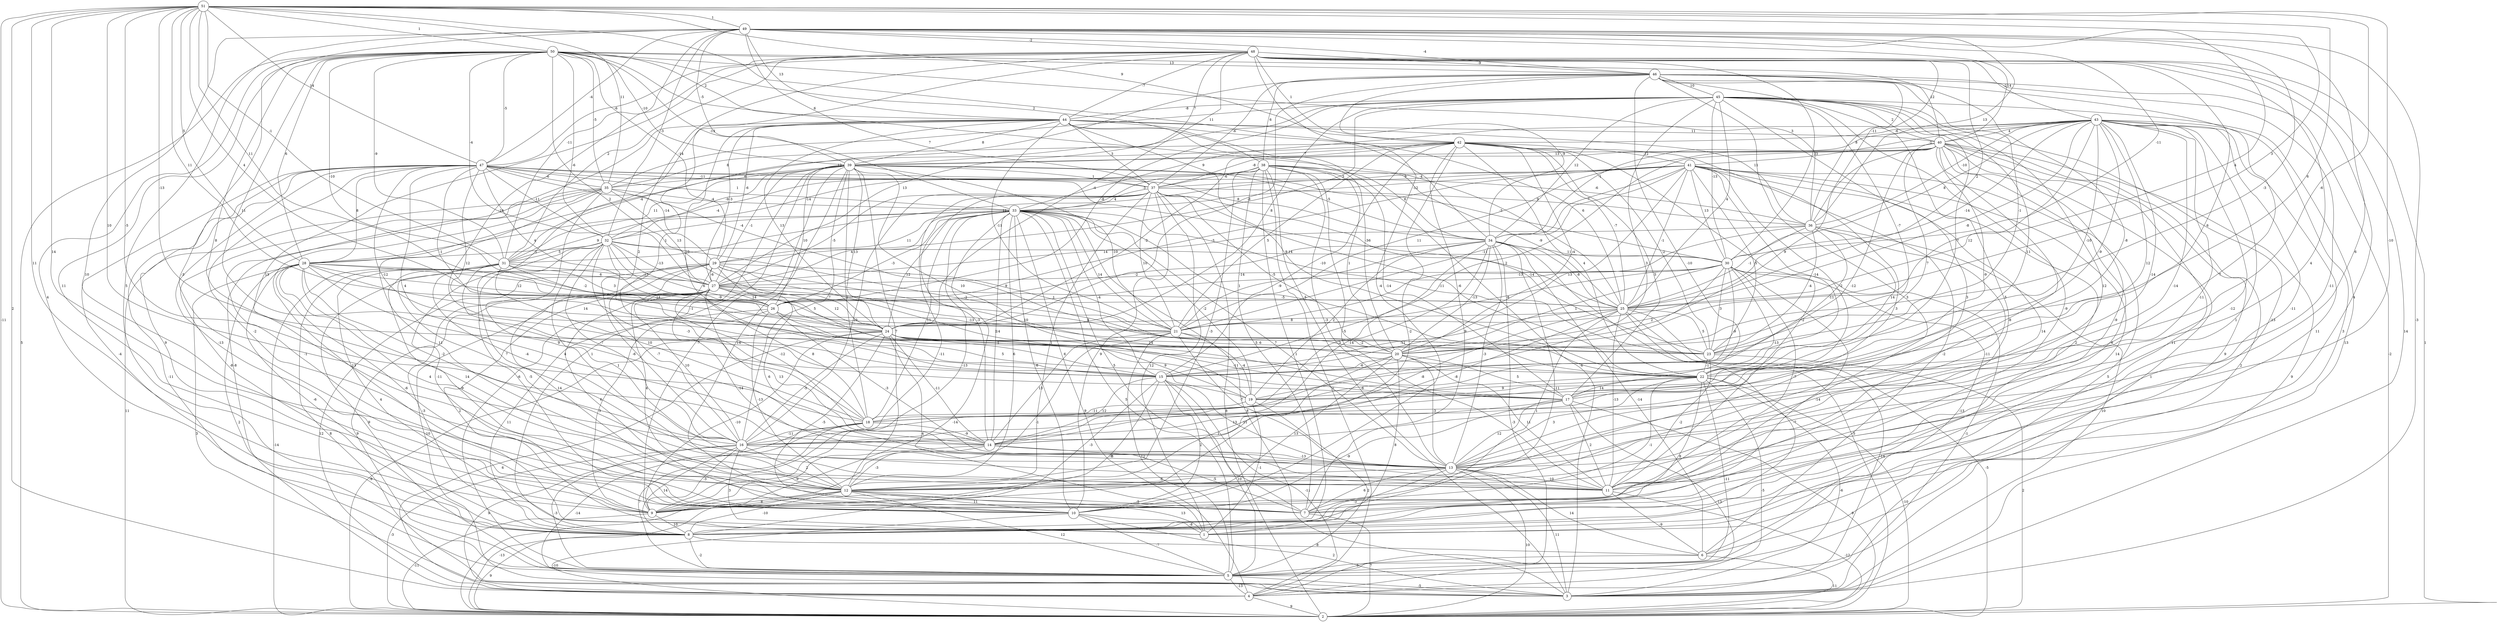 graph { 
	 fontname="Helvetica,Arial,sans-serif" 
	 node [shape = circle]; 
	 51 -- 2 [label = "-11"];
	 51 -- 4 [label = "2"];
	 51 -- 9 [label = "11"];
	 51 -- 12 [label = "14"];
	 51 -- 13 [label = "-10"];
	 51 -- 14 [label = "-5"];
	 51 -- 15 [label = "-13"];
	 51 -- 16 [label = "10"];
	 51 -- 20 [label = "6"];
	 51 -- 21 [label = "4"];
	 51 -- 22 [label = "-6"];
	 51 -- 24 [label = "11"];
	 51 -- 25 [label = "3"];
	 51 -- 26 [label = "11"];
	 51 -- 28 [label = "5"];
	 51 -- 31 [label = "-1"];
	 51 -- 34 [label = "11"];
	 51 -- 35 [label = "11"];
	 51 -- 42 [label = "9"];
	 51 -- 47 [label = "14"];
	 51 -- 49 [label = "1"];
	 51 -- 50 [label = "1"];
	 50 -- 2 [label = "5"];
	 50 -- 8 [label = "4"];
	 50 -- 9 [label = "11"];
	 50 -- 15 [label = "11"];
	 50 -- 18 [label = "8"];
	 50 -- 23 [label = "2"];
	 50 -- 25 [label = "-4"];
	 50 -- 26 [label = "-10"];
	 50 -- 27 [label = "-6"];
	 50 -- 28 [label = "6"];
	 50 -- 29 [label = "-14"];
	 50 -- 31 [label = "-9"];
	 50 -- 32 [label = "-4"];
	 50 -- 33 [label = "-13"];
	 50 -- 35 [label = "-5"];
	 50 -- 36 [label = "3"];
	 50 -- 38 [label = "2"];
	 50 -- 39 [label = "-10"];
	 50 -- 40 [label = "12"];
	 50 -- 44 [label = "2"];
	 50 -- 46 [label = "13"];
	 50 -- 47 [label = "-5"];
	 49 -- 3 [label = "-3"];
	 49 -- 8 [label = "5"];
	 49 -- 9 [label = "10"];
	 49 -- 10 [label = "-3"];
	 49 -- 13 [label = "6"];
	 49 -- 20 [label = "-3"];
	 49 -- 25 [label = "4"];
	 49 -- 30 [label = "-11"];
	 49 -- 31 [label = "-11"];
	 49 -- 32 [label = "-3"];
	 49 -- 36 [label = "13"];
	 49 -- 37 [label = "6"];
	 49 -- 39 [label = "-5"];
	 49 -- 40 [label = "14"];
	 49 -- 44 [label = "13"];
	 49 -- 46 [label = "-4"];
	 49 -- 47 [label = "-4"];
	 49 -- 48 [label = "-2"];
	 48 -- 2 [label = "1"];
	 48 -- 3 [label = "14"];
	 48 -- 8 [label = "4"];
	 48 -- 10 [label = "-4"];
	 48 -- 12 [label = "13"];
	 48 -- 13 [label = "4"];
	 48 -- 15 [label = "-10"];
	 48 -- 16 [label = "2"];
	 48 -- 18 [label = "1"];
	 48 -- 19 [label = "6"];
	 48 -- 24 [label = "-4"];
	 48 -- 25 [label = "2"];
	 48 -- 30 [label = "-13"];
	 48 -- 31 [label = "2"];
	 48 -- 36 [label = "-11"];
	 48 -- 39 [label = "7"];
	 48 -- 42 [label = "1"];
	 48 -- 43 [label = "-2"];
	 48 -- 44 [label = "-7"];
	 48 -- 46 [label = "-9"];
	 48 -- 47 [label = "-6"];
	 47 -- 5 [label = "-11"];
	 47 -- 8 [label = "-4"];
	 47 -- 9 [label = "9"];
	 47 -- 10 [label = "-13"];
	 47 -- 12 [label = "-2"];
	 47 -- 15 [label = "-12"];
	 47 -- 17 [label = "4"];
	 47 -- 20 [label = "12"];
	 47 -- 24 [label = "-1"];
	 47 -- 25 [label = "-6"];
	 47 -- 26 [label = "4"];
	 47 -- 28 [label = "8"];
	 47 -- 29 [label = "-14"];
	 47 -- 32 [label = "-11"];
	 47 -- 33 [label = "1"];
	 47 -- 34 [label = "8"];
	 47 -- 35 [label = "-6"];
	 47 -- 36 [label = "-6"];
	 47 -- 37 [label = "-11"];
	 46 -- 2 [label = "-2"];
	 46 -- 7 [label = "3"];
	 46 -- 9 [label = "5"];
	 46 -- 11 [label = "-11"];
	 46 -- 13 [label = "7"];
	 46 -- 14 [label = "-10"];
	 46 -- 17 [label = "-8"];
	 46 -- 23 [label = "-1"];
	 46 -- 24 [label = "-8"];
	 46 -- 28 [label = "12"];
	 46 -- 34 [label = "-9"];
	 46 -- 36 [label = "8"];
	 46 -- 37 [label = "-6"];
	 46 -- 38 [label = "6"];
	 46 -- 45 [label = "10"];
	 45 -- 1 [label = "-13"];
	 45 -- 5 [label = "13"];
	 45 -- 7 [label = "-9"];
	 45 -- 12 [label = "3"];
	 45 -- 13 [label = "12"];
	 45 -- 17 [label = "11"];
	 45 -- 18 [label = "3"];
	 45 -- 22 [label = "-7"];
	 45 -- 23 [label = "-7"];
	 45 -- 24 [label = "8"];
	 45 -- 25 [label = "4"];
	 45 -- 26 [label = "-8"];
	 45 -- 27 [label = "13"];
	 45 -- 29 [label = "3"];
	 45 -- 30 [label = "-13"];
	 45 -- 34 [label = "12"];
	 45 -- 35 [label = "7"];
	 45 -- 40 [label = "2"];
	 45 -- 44 [label = "-8"];
	 44 -- 3 [label = "-4"];
	 44 -- 4 [label = "-8"];
	 44 -- 10 [label = "1"];
	 44 -- 15 [label = "10"];
	 44 -- 20 [label = "-3"];
	 44 -- 21 [label = "-11"];
	 44 -- 22 [label = "9"];
	 44 -- 24 [label = "13"];
	 44 -- 25 [label = "6"];
	 44 -- 27 [label = "-3"];
	 44 -- 29 [label = "-6"];
	 44 -- 36 [label = "11"];
	 44 -- 37 [label = "3"];
	 44 -- 39 [label = "8"];
	 44 -- 40 [label = "11"];
	 43 -- 1 [label = "3"];
	 43 -- 8 [label = "11"];
	 43 -- 10 [label = "1"];
	 43 -- 11 [label = "-11"];
	 43 -- 12 [label = "-12"];
	 43 -- 13 [label = "-11"];
	 43 -- 14 [label = "-14"];
	 43 -- 17 [label = "12"];
	 43 -- 18 [label = "-14"];
	 43 -- 20 [label = "12"];
	 43 -- 21 [label = "-8"];
	 43 -- 22 [label = "-9"];
	 43 -- 23 [label = "-10"];
	 43 -- 25 [label = "-14"];
	 43 -- 30 [label = "8"];
	 43 -- 33 [label = "9"];
	 43 -- 34 [label = "-1"];
	 43 -- 36 [label = "-10"];
	 43 -- 40 [label = "4"];
	 43 -- 41 [label = "-1"];
	 43 -- 42 [label = "-6"];
	 42 -- 6 [label = "-2"];
	 42 -- 7 [label = "9"];
	 42 -- 9 [label = "-2"];
	 42 -- 11 [label = "-2"];
	 42 -- 15 [label = "-10"];
	 42 -- 17 [label = "5"];
	 42 -- 20 [label = "-4"];
	 42 -- 21 [label = "5"];
	 42 -- 22 [label = "4"];
	 42 -- 23 [label = "-2"];
	 42 -- 24 [label = "-2"];
	 42 -- 25 [label = "-7"];
	 42 -- 31 [label = "-4"];
	 42 -- 35 [label = "8"];
	 42 -- 39 [label = "-7"];
	 42 -- 41 [label = "-12"];
	 41 -- 5 [label = "5"];
	 41 -- 7 [label = "2"];
	 41 -- 8 [label = "14"];
	 41 -- 12 [label = "14"];
	 41 -- 15 [label = "13"];
	 41 -- 16 [label = "3"];
	 41 -- 19 [label = "-2"];
	 41 -- 21 [label = "-11"];
	 41 -- 22 [label = "-14"];
	 41 -- 23 [label = "5"];
	 41 -- 25 [label = "-1"];
	 41 -- 26 [label = "-3"];
	 41 -- 30 [label = "13"];
	 41 -- 31 [label = "11"];
	 41 -- 32 [label = "-14"];
	 41 -- 33 [label = "-12"];
	 41 -- 34 [label = "7"];
	 41 -- 37 [label = "9"];
	 40 -- 1 [label = "11"];
	 40 -- 3 [label = "9"];
	 40 -- 4 [label = "1"];
	 40 -- 5 [label = "2"];
	 40 -- 6 [label = "9"];
	 40 -- 8 [label = "6"];
	 40 -- 11 [label = "-9"];
	 40 -- 12 [label = "-8"];
	 40 -- 15 [label = "2"];
	 40 -- 17 [label = "-9"];
	 40 -- 18 [label = "-12"];
	 40 -- 20 [label = "9"];
	 40 -- 21 [label = "11"];
	 40 -- 22 [label = "7"];
	 40 -- 37 [label = "-8"];
	 40 -- 39 [label = "13"];
	 39 -- 5 [label = "-6"];
	 39 -- 7 [label = "14"];
	 39 -- 8 [label = "1"];
	 39 -- 9 [label = "-7"];
	 39 -- 12 [label = "7"];
	 39 -- 16 [label = "5"];
	 39 -- 18 [label = "2"];
	 39 -- 19 [label = "10"];
	 39 -- 21 [label = "-10"];
	 39 -- 24 [label = "13"];
	 39 -- 26 [label = "10"];
	 39 -- 27 [label = "-1"];
	 39 -- 30 [label = "-3"];
	 39 -- 31 [label = "11"];
	 39 -- 32 [label = "-9"];
	 39 -- 34 [label = "-5"];
	 39 -- 35 [label = "6"];
	 39 -- 37 [label = "1"];
	 38 -- 3 [label = "-6"];
	 38 -- 4 [label = "2"];
	 38 -- 7 [label = "5"];
	 38 -- 8 [label = "1"];
	 38 -- 11 [label = "-5"];
	 38 -- 12 [label = "-3"];
	 38 -- 13 [label = "-3"];
	 38 -- 17 [label = "-14"];
	 38 -- 20 [label = "1"];
	 38 -- 25 [label = "-9"];
	 38 -- 28 [label = "-4"];
	 38 -- 33 [label = "-3"];
	 38 -- 34 [label = "6"];
	 38 -- 37 [label = "-6"];
	 37 -- 1 [label = "12"];
	 37 -- 2 [label = "8"];
	 37 -- 9 [label = "-11"];
	 37 -- 10 [label = "9"];
	 37 -- 12 [label = "1"];
	 37 -- 14 [label = "-3"];
	 37 -- 16 [label = "10"];
	 37 -- 20 [label = "-5"];
	 37 -- 21 [label = "10"];
	 37 -- 22 [label = "-6"];
	 37 -- 23 [label = "-14"];
	 37 -- 27 [label = "-5"];
	 37 -- 33 [label = "4"];
	 37 -- 36 [label = "9"];
	 36 -- 3 [label = "10"];
	 36 -- 11 [label = "-11"];
	 36 -- 15 [label = "-11"];
	 36 -- 21 [label = "-13"];
	 36 -- 22 [label = "14"];
	 36 -- 23 [label = "-4"];
	 36 -- 25 [label = "-1"];
	 36 -- 27 [label = "14"];
	 35 -- 1 [label = "13"];
	 35 -- 2 [label = "11"];
	 35 -- 8 [label = "-8"];
	 35 -- 10 [label = "-1"];
	 35 -- 11 [label = "9"];
	 35 -- 12 [label = "11"];
	 35 -- 22 [label = "9"];
	 35 -- 27 [label = "13"];
	 35 -- 33 [label = "-4"];
	 34 -- 2 [label = "-5"];
	 34 -- 4 [label = "-3"];
	 34 -- 6 [label = "-14"];
	 34 -- 8 [label = "-11"];
	 34 -- 13 [label = "-3"];
	 34 -- 14 [label = "-14"];
	 34 -- 16 [label = "3"];
	 34 -- 19 [label = "2"];
	 34 -- 20 [label = "-13"];
	 34 -- 21 [label = "-9"];
	 34 -- 25 [label = "-8"];
	 34 -- 26 [label = "-2"];
	 34 -- 30 [label = "11"];
	 33 -- 2 [label = "-14"];
	 33 -- 3 [label = "8"];
	 33 -- 4 [label = "9"];
	 33 -- 5 [label = "5"];
	 33 -- 7 [label = "5"];
	 33 -- 9 [label = "-13"];
	 33 -- 10 [label = "-6"];
	 33 -- 12 [label = "6"];
	 33 -- 13 [label = "7"];
	 33 -- 14 [label = "14"];
	 33 -- 15 [label = "-4"];
	 33 -- 18 [label = "11"];
	 33 -- 19 [label = "-2"];
	 33 -- 21 [label = "14"];
	 33 -- 22 [label = "5"];
	 33 -- 23 [label = "-11"];
	 33 -- 24 [label = "12"];
	 33 -- 26 [label = "-3"];
	 33 -- 27 [label = "4"];
	 33 -- 29 [label = "11"];
	 33 -- 31 [label = "9"];
	 33 -- 32 [label = "-4"];
	 32 -- 10 [label = "-11"];
	 32 -- 11 [label = "1"];
	 32 -- 13 [label = "7"];
	 32 -- 16 [label = "-7"];
	 32 -- 18 [label = "-3"];
	 32 -- 20 [label = "-9"];
	 32 -- 22 [label = "-1"];
	 32 -- 23 [label = "-2"];
	 32 -- 24 [label = "6"];
	 32 -- 27 [label = "-13"];
	 32 -- 28 [label = "-1"];
	 32 -- 30 [label = "14"];
	 32 -- 31 [label = "5"];
	 31 -- 1 [label = "4"];
	 31 -- 2 [label = "-14"];
	 31 -- 3 [label = "8"];
	 31 -- 7 [label = "-9"];
	 31 -- 11 [label = "-5"];
	 31 -- 14 [label = "-6"];
	 31 -- 16 [label = "-4"];
	 31 -- 18 [label = "10"];
	 31 -- 21 [label = "-14"];
	 31 -- 26 [label = "3"];
	 31 -- 27 [label = "-13"];
	 30 -- 3 [label = "-1"];
	 30 -- 6 [label = "-13"];
	 30 -- 8 [label = "-14"];
	 30 -- 11 [label = "-7"];
	 30 -- 15 [label = "2"];
	 30 -- 18 [label = "-13"];
	 30 -- 19 [label = "-9"];
	 30 -- 20 [label = "1"];
	 30 -- 21 [label = "-8"];
	 30 -- 23 [label = "3"];
	 30 -- 26 [label = "1"];
	 30 -- 27 [label = "-14"];
	 29 -- 3 [label = "-10"];
	 29 -- 4 [label = "12"];
	 29 -- 5 [label = "9"];
	 29 -- 7 [label = "14"];
	 29 -- 11 [label = "6"];
	 29 -- 14 [label = "-12"];
	 29 -- 16 [label = "-7"];
	 29 -- 17 [label = "1"];
	 29 -- 21 [label = "1"];
	 29 -- 22 [label = "10"];
	 29 -- 24 [label = "7"];
	 29 -- 27 [label = "-6"];
	 28 -- 3 [label = "3"];
	 28 -- 5 [label = "2"];
	 28 -- 7 [label = "-6"];
	 28 -- 8 [label = "-6"];
	 28 -- 11 [label = "14"];
	 28 -- 12 [label = "4"];
	 28 -- 14 [label = "4"];
	 28 -- 16 [label = "-2"];
	 28 -- 20 [label = "14"];
	 28 -- 25 [label = "-2"];
	 28 -- 26 [label = "12"];
	 28 -- 27 [label = "6"];
	 27 -- 1 [label = "2"];
	 27 -- 5 [label = "9"];
	 27 -- 8 [label = "-3"];
	 27 -- 10 [label = "6"];
	 27 -- 11 [label = "-14"];
	 27 -- 12 [label = "4"];
	 27 -- 13 [label = "13"];
	 27 -- 16 [label = "10"];
	 27 -- 17 [label = "-1"];
	 27 -- 18 [label = "8"];
	 27 -- 23 [label = "8"];
	 27 -- 24 [label = "12"];
	 27 -- 25 [label = "-5"];
	 27 -- 26 [label = "14"];
	 26 -- 8 [label = "11"];
	 26 -- 9 [label = "3"];
	 26 -- 12 [label = "-13"];
	 26 -- 13 [label = "-3"];
	 26 -- 19 [label = "5"];
	 26 -- 21 [label = "-13"];
	 25 -- 1 [label = "-7"];
	 25 -- 2 [label = "-5"];
	 25 -- 3 [label = "-14"];
	 25 -- 7 [label = "1"];
	 25 -- 11 [label = "-13"];
	 25 -- 14 [label = "-8"];
	 25 -- 15 [label = "-11"];
	 25 -- 16 [label = "-8"];
	 25 -- 23 [label = "5"];
	 25 -- 24 [label = "8"];
	 24 -- 1 [label = "4"];
	 24 -- 2 [label = "-9"];
	 24 -- 4 [label = "6"];
	 24 -- 9 [label = "-10"];
	 24 -- 10 [label = "-5"];
	 24 -- 14 [label = "-11"];
	 24 -- 15 [label = "6"];
	 24 -- 16 [label = "-5"];
	 24 -- 17 [label = "-11"];
	 24 -- 19 [label = "9"];
	 24 -- 20 [label = "14"];
	 24 -- 23 [label = "6"];
	 23 -- 2 [label = "2"];
	 23 -- 11 [label = "-2"];
	 23 -- 22 [label = "-1"];
	 22 -- 2 [label = "-10"];
	 22 -- 3 [label = "-6"];
	 22 -- 4 [label = "-5"];
	 22 -- 5 [label = "-11"];
	 22 -- 8 [label = "8"];
	 22 -- 10 [label = "-1"];
	 22 -- 13 [label = "3"];
	 22 -- 17 [label = "14"];
	 22 -- 19 [label = "9"];
	 21 -- 5 [label = "12"];
	 21 -- 9 [label = "-1"];
	 21 -- 13 [label = "-7"];
	 21 -- 14 [label = "13"];
	 21 -- 19 [label = "-4"];
	 21 -- 20 [label = "-2"];
	 20 -- 1 [label = "8"];
	 20 -- 9 [label = "1"];
	 20 -- 10 [label = "13"];
	 20 -- 11 [label = "11"];
	 20 -- 13 [label = "-3"];
	 20 -- 15 [label = "-6"];
	 20 -- 17 [label = "5"];
	 19 -- 1 [label = "-1"];
	 19 -- 5 [label = "2"];
	 19 -- 18 [label = "-11"];
	 18 -- 3 [label = "-14"];
	 18 -- 4 [label = "9"];
	 18 -- 5 [label = "7"];
	 18 -- 14 [label = "-9"];
	 18 -- 16 [label = "-11"];
	 17 -- 2 [label = "9"];
	 17 -- 4 [label = "-13"];
	 17 -- 10 [label = "-9"];
	 17 -- 11 [label = "2"];
	 17 -- 13 [label = "12"];
	 17 -- 16 [label = "13"];
	 16 -- 1 [label = "3"];
	 16 -- 2 [label = "-3"];
	 16 -- 5 [label = "-3"];
	 16 -- 8 [label = "14"];
	 16 -- 9 [label = "-3"];
	 16 -- 12 [label = "2"];
	 16 -- 13 [label = "-7"];
	 15 -- 4 [label = "-11"];
	 15 -- 5 [label = "10"];
	 15 -- 8 [label = "-8"];
	 15 -- 9 [label = "-3"];
	 15 -- 10 [label = "2"];
	 15 -- 13 [label = "11"];
	 15 -- 14 [label = "12"];
	 14 -- 7 [label = "-5"];
	 14 -- 9 [label = "-9"];
	 14 -- 12 [label = "-3"];
	 14 -- 13 [label = "-13"];
	 13 -- 2 [label = "10"];
	 13 -- 3 [label = "11"];
	 13 -- 6 [label = "14"];
	 13 -- 7 [label = "6"];
	 13 -- 8 [label = "-3"];
	 13 -- 11 [label = "-10"];
	 13 -- 12 [label = "-6"];
	 12 -- 1 [label = "13"];
	 12 -- 2 [label = "-13"];
	 12 -- 5 [label = "12"];
	 12 -- 7 [label = "-5"];
	 12 -- 8 [label = "-10"];
	 12 -- 9 [label = "8"];
	 12 -- 10 [label = "11"];
	 11 -- 2 [label = "-12"];
	 11 -- 6 [label = "-9"];
	 10 -- 1 [label = "-8"];
	 10 -- 2 [label = "-10"];
	 10 -- 3 [label = "2"];
	 10 -- 5 [label = "-7"];
	 9 -- 2 [label = "-11"];
	 9 -- 8 [label = "10"];
	 8 -- 2 [label = "9"];
	 8 -- 5 [label = "-2"];
	 8 -- 6 [label = "-8"];
	 7 -- 2 [label = "7"];
	 6 -- 2 [label = "11"];
	 6 -- 5 [label = "3"];
	 5 -- 3 [label = "-5"];
	 5 -- 4 [label = "-13"];
	 4 -- 2 [label = "9"];
	 1;
	 2;
	 3;
	 4;
	 5;
	 6;
	 7;
	 8;
	 9;
	 10;
	 11;
	 12;
	 13;
	 14;
	 15;
	 16;
	 17;
	 18;
	 19;
	 20;
	 21;
	 22;
	 23;
	 24;
	 25;
	 26;
	 27;
	 28;
	 29;
	 30;
	 31;
	 32;
	 33;
	 34;
	 35;
	 36;
	 37;
	 38;
	 39;
	 40;
	 41;
	 42;
	 43;
	 44;
	 45;
	 46;
	 47;
	 48;
	 49;
	 50;
	 51;
}
